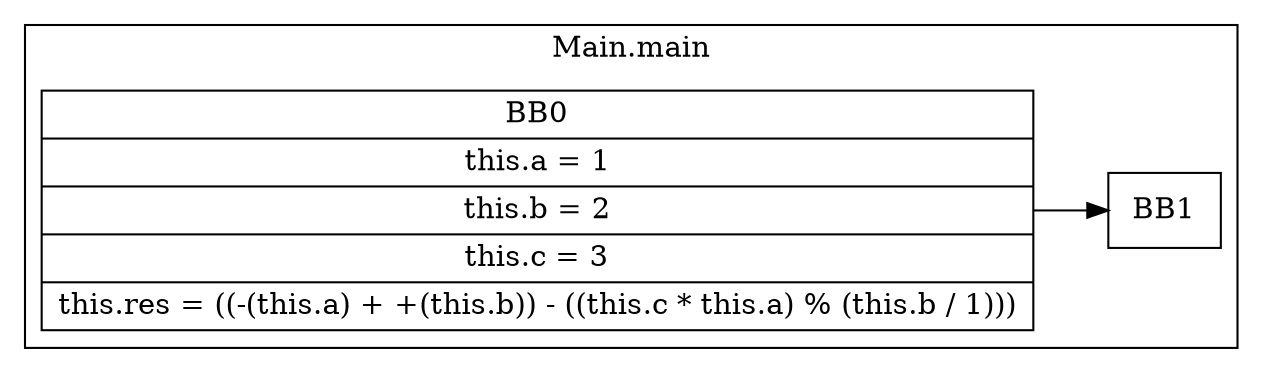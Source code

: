 digraph G {
  graph [ rankdir = "LR" ];
  subgraph cluster_0 {
    label = "Main.main"
    M0_BB0 [
      shape="record"
      label="BB0|this.a = 1|this.b = 2|this.c = 3|this.res = ((-(this.a) + +(this.b)) - ((this.c * this.a) % (this.b / 1)))"
    ];
    M0_BB0 -> M0_BB1;
    M0_BB1 [
      shape="record"
      label="BB1"
    ];
  }
}
